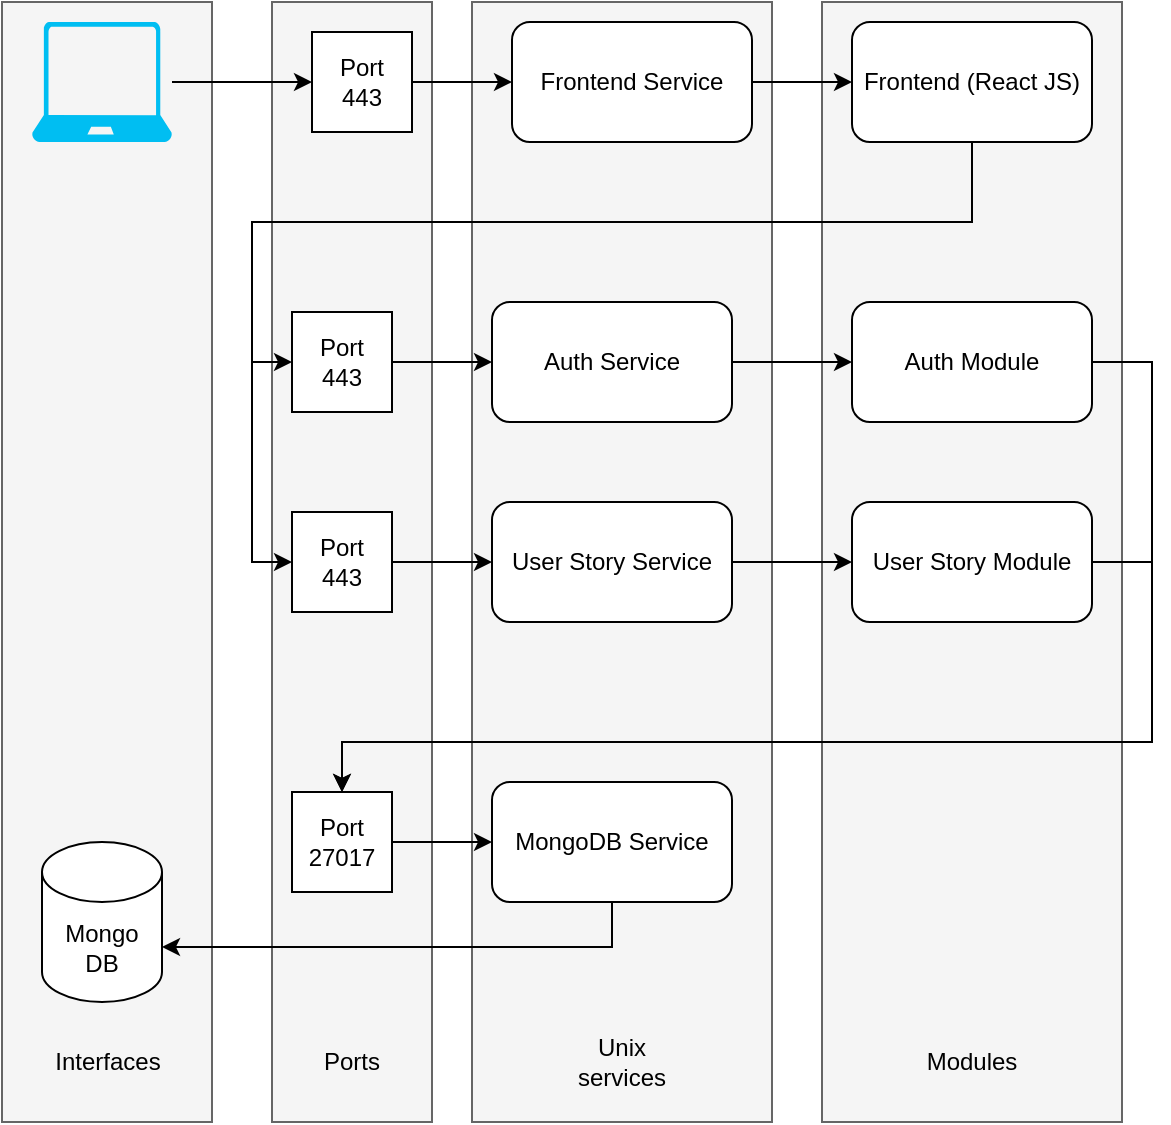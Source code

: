 <mxfile version="14.1.2" type="github">
  <diagram id="EiqgYEOhIya_BiVsHBlg" name="Overview">
    <mxGraphModel dx="786" dy="546" grid="1" gridSize="10" guides="1" tooltips="1" connect="1" arrows="1" fold="1" page="1" pageScale="1" pageWidth="827" pageHeight="1169" math="0" shadow="0">
      <root>
        <mxCell id="0" />
        <mxCell id="1" parent="0" />
        <mxCell id="zWLy0ozYRizWm4K6HuX--1" value="" style="rounded=0;whiteSpace=wrap;html=1;fillColor=#f5f5f5;strokeColor=#666666;fontColor=#333333;" vertex="1" parent="1">
          <mxGeometry x="25" y="40" width="105" height="560" as="geometry" />
        </mxCell>
        <mxCell id="zWLy0ozYRizWm4K6HuX--2" value="" style="rounded=0;whiteSpace=wrap;html=1;fillColor=#f5f5f5;strokeColor=#666666;fontColor=#333333;" vertex="1" parent="1">
          <mxGeometry x="435" y="40" width="150" height="560" as="geometry" />
        </mxCell>
        <mxCell id="zWLy0ozYRizWm4K6HuX--3" value="" style="rounded=0;whiteSpace=wrap;html=1;fillColor=#f5f5f5;strokeColor=#666666;fontColor=#333333;" vertex="1" parent="1">
          <mxGeometry x="260" y="40" width="150" height="560" as="geometry" />
        </mxCell>
        <mxCell id="zWLy0ozYRizWm4K6HuX--4" value="" style="rounded=0;whiteSpace=wrap;html=1;fillColor=#f5f5f5;strokeColor=#666666;fontColor=#333333;" vertex="1" parent="1">
          <mxGeometry x="160" y="40" width="80" height="560" as="geometry" />
        </mxCell>
        <mxCell id="zWLy0ozYRizWm4K6HuX--5" style="edgeStyle=orthogonalEdgeStyle;rounded=0;orthogonalLoop=1;jettySize=auto;html=1;entryX=0;entryY=0.5;entryDx=0;entryDy=0;exitX=0.5;exitY=1;exitDx=0;exitDy=0;" edge="1" parent="1" source="zWLy0ozYRizWm4K6HuX--6" target="zWLy0ozYRizWm4K6HuX--18">
          <mxGeometry relative="1" as="geometry">
            <mxPoint x="510" y="150" as="sourcePoint" />
            <Array as="points">
              <mxPoint x="510" y="150" />
              <mxPoint x="150" y="150" />
              <mxPoint x="150" y="220" />
            </Array>
          </mxGeometry>
        </mxCell>
        <mxCell id="zWLy0ozYRizWm4K6HuX--33" style="edgeStyle=orthogonalEdgeStyle;rounded=0;orthogonalLoop=1;jettySize=auto;html=1;exitX=0.5;exitY=1;exitDx=0;exitDy=0;entryX=0;entryY=0.5;entryDx=0;entryDy=0;" edge="1" parent="1" source="zWLy0ozYRizWm4K6HuX--6" target="zWLy0ozYRizWm4K6HuX--32">
          <mxGeometry relative="1" as="geometry">
            <Array as="points">
              <mxPoint x="510" y="150" />
              <mxPoint x="150" y="150" />
              <mxPoint x="150" y="320" />
            </Array>
          </mxGeometry>
        </mxCell>
        <mxCell id="zWLy0ozYRizWm4K6HuX--6" value="Frontend (React JS)" style="rounded=1;whiteSpace=wrap;html=1;" vertex="1" parent="1">
          <mxGeometry x="450" y="50" width="120" height="60" as="geometry" />
        </mxCell>
        <mxCell id="zWLy0ozYRizWm4K6HuX--7" style="edgeStyle=orthogonalEdgeStyle;rounded=0;orthogonalLoop=1;jettySize=auto;html=1;exitX=1;exitY=0.5;exitDx=0;exitDy=0;" edge="1" parent="1" source="zWLy0ozYRizWm4K6HuX--8" target="zWLy0ozYRizWm4K6HuX--20">
          <mxGeometry relative="1" as="geometry">
            <Array as="points">
              <mxPoint x="600" y="220" />
              <mxPoint x="600" y="410" />
              <mxPoint x="195" y="410" />
            </Array>
          </mxGeometry>
        </mxCell>
        <mxCell id="zWLy0ozYRizWm4K6HuX--8" value="Auth Module" style="rounded=1;whiteSpace=wrap;html=1;" vertex="1" parent="1">
          <mxGeometry x="450" y="190" width="120" height="60" as="geometry" />
        </mxCell>
        <mxCell id="zWLy0ozYRizWm4K6HuX--9" style="edgeStyle=orthogonalEdgeStyle;rounded=0;orthogonalLoop=1;jettySize=auto;html=1;entryX=0;entryY=0.5;entryDx=0;entryDy=0;" edge="1" parent="1" source="zWLy0ozYRizWm4K6HuX--10" target="zWLy0ozYRizWm4K6HuX--12">
          <mxGeometry relative="1" as="geometry" />
        </mxCell>
        <mxCell id="zWLy0ozYRizWm4K6HuX--10" value="" style="verticalLabelPosition=bottom;html=1;verticalAlign=top;align=center;strokeColor=none;fillColor=#00BEF2;shape=mxgraph.azure.laptop;pointerEvents=1;" vertex="1" parent="1">
          <mxGeometry x="40" y="50" width="70" height="60" as="geometry" />
        </mxCell>
        <mxCell id="zWLy0ozYRizWm4K6HuX--11" style="edgeStyle=orthogonalEdgeStyle;rounded=0;orthogonalLoop=1;jettySize=auto;html=1;exitX=1;exitY=0.5;exitDx=0;exitDy=0;entryX=0;entryY=0.5;entryDx=0;entryDy=0;" edge="1" parent="1" source="zWLy0ozYRizWm4K6HuX--12" target="zWLy0ozYRizWm4K6HuX--14">
          <mxGeometry relative="1" as="geometry" />
        </mxCell>
        <mxCell id="zWLy0ozYRizWm4K6HuX--12" value="Port&lt;br&gt;443" style="whiteSpace=wrap;html=1;aspect=fixed;" vertex="1" parent="1">
          <mxGeometry x="180" y="55" width="50" height="50" as="geometry" />
        </mxCell>
        <mxCell id="zWLy0ozYRizWm4K6HuX--13" style="edgeStyle=orthogonalEdgeStyle;rounded=0;orthogonalLoop=1;jettySize=auto;html=1;" edge="1" parent="1" source="zWLy0ozYRizWm4K6HuX--14" target="zWLy0ozYRizWm4K6HuX--6">
          <mxGeometry relative="1" as="geometry">
            <Array as="points">
              <mxPoint x="430" y="80" />
              <mxPoint x="430" y="80" />
            </Array>
          </mxGeometry>
        </mxCell>
        <mxCell id="zWLy0ozYRizWm4K6HuX--14" value="Frontend Service" style="rounded=1;whiteSpace=wrap;html=1;" vertex="1" parent="1">
          <mxGeometry x="280" y="50" width="120" height="60" as="geometry" />
        </mxCell>
        <mxCell id="zWLy0ozYRizWm4K6HuX--15" style="edgeStyle=orthogonalEdgeStyle;rounded=0;orthogonalLoop=1;jettySize=auto;html=1;exitX=1;exitY=0.5;exitDx=0;exitDy=0;entryX=0;entryY=0.5;entryDx=0;entryDy=0;" edge="1" parent="1" source="zWLy0ozYRizWm4K6HuX--16" target="zWLy0ozYRizWm4K6HuX--8">
          <mxGeometry relative="1" as="geometry" />
        </mxCell>
        <mxCell id="zWLy0ozYRizWm4K6HuX--16" value="Auth Service" style="rounded=1;whiteSpace=wrap;html=1;" vertex="1" parent="1">
          <mxGeometry x="270" y="190" width="120" height="60" as="geometry" />
        </mxCell>
        <mxCell id="zWLy0ozYRizWm4K6HuX--17" style="edgeStyle=orthogonalEdgeStyle;rounded=0;orthogonalLoop=1;jettySize=auto;html=1;entryX=0;entryY=0.5;entryDx=0;entryDy=0;" edge="1" parent="1" source="zWLy0ozYRizWm4K6HuX--18" target="zWLy0ozYRizWm4K6HuX--16">
          <mxGeometry relative="1" as="geometry" />
        </mxCell>
        <mxCell id="zWLy0ozYRizWm4K6HuX--18" value="Port&lt;br&gt;443" style="whiteSpace=wrap;html=1;aspect=fixed;" vertex="1" parent="1">
          <mxGeometry x="170" y="195" width="50" height="50" as="geometry" />
        </mxCell>
        <mxCell id="zWLy0ozYRizWm4K6HuX--19" style="edgeStyle=orthogonalEdgeStyle;rounded=0;orthogonalLoop=1;jettySize=auto;html=1;exitX=1;exitY=0.5;exitDx=0;exitDy=0;entryX=0;entryY=0.5;entryDx=0;entryDy=0;" edge="1" parent="1" source="zWLy0ozYRizWm4K6HuX--20" target="zWLy0ozYRizWm4K6HuX--22">
          <mxGeometry relative="1" as="geometry" />
        </mxCell>
        <mxCell id="zWLy0ozYRizWm4K6HuX--20" value="Port&lt;br&gt;27017" style="whiteSpace=wrap;html=1;aspect=fixed;" vertex="1" parent="1">
          <mxGeometry x="170" y="435" width="50" height="50" as="geometry" />
        </mxCell>
        <mxCell id="zWLy0ozYRizWm4K6HuX--21" style="edgeStyle=orthogonalEdgeStyle;rounded=0;orthogonalLoop=1;jettySize=auto;html=1;entryX=1;entryY=0;entryDx=0;entryDy=52.5;entryPerimeter=0;" edge="1" parent="1" source="zWLy0ozYRizWm4K6HuX--22" target="zWLy0ozYRizWm4K6HuX--23">
          <mxGeometry relative="1" as="geometry">
            <Array as="points">
              <mxPoint x="330" y="513" />
            </Array>
          </mxGeometry>
        </mxCell>
        <mxCell id="zWLy0ozYRizWm4K6HuX--22" value="MongoDB Service" style="rounded=1;whiteSpace=wrap;html=1;" vertex="1" parent="1">
          <mxGeometry x="270" y="430" width="120" height="60" as="geometry" />
        </mxCell>
        <mxCell id="zWLy0ozYRizWm4K6HuX--23" value="Mongo&lt;br&gt;DB" style="shape=cylinder3;whiteSpace=wrap;html=1;boundedLbl=1;backgroundOutline=1;size=15;" vertex="1" parent="1">
          <mxGeometry x="45" y="460" width="60" height="80" as="geometry" />
        </mxCell>
        <mxCell id="zWLy0ozYRizWm4K6HuX--24" value="Ports" style="text;html=1;strokeColor=none;fillColor=none;align=center;verticalAlign=middle;whiteSpace=wrap;rounded=0;" vertex="1" parent="1">
          <mxGeometry x="180" y="560" width="40" height="20" as="geometry" />
        </mxCell>
        <mxCell id="zWLy0ozYRizWm4K6HuX--25" value="Unix services" style="text;html=1;strokeColor=none;fillColor=none;align=center;verticalAlign=middle;whiteSpace=wrap;rounded=0;" vertex="1" parent="1">
          <mxGeometry x="315" y="560" width="40" height="20" as="geometry" />
        </mxCell>
        <mxCell id="zWLy0ozYRizWm4K6HuX--26" value="Modules" style="text;html=1;strokeColor=none;fillColor=none;align=center;verticalAlign=middle;whiteSpace=wrap;rounded=0;" vertex="1" parent="1">
          <mxGeometry x="490" y="560" width="40" height="20" as="geometry" />
        </mxCell>
        <mxCell id="zWLy0ozYRizWm4K6HuX--27" value="Interfaces" style="text;html=1;strokeColor=none;fillColor=none;align=center;verticalAlign=middle;whiteSpace=wrap;rounded=0;" vertex="1" parent="1">
          <mxGeometry x="57.5" y="560" width="40" height="20" as="geometry" />
        </mxCell>
        <mxCell id="zWLy0ozYRizWm4K6HuX--34" style="edgeStyle=orthogonalEdgeStyle;rounded=0;orthogonalLoop=1;jettySize=auto;html=1;exitX=1;exitY=0.5;exitDx=0;exitDy=0;entryX=0.5;entryY=0;entryDx=0;entryDy=0;" edge="1" parent="1" source="zWLy0ozYRizWm4K6HuX--28" target="zWLy0ozYRizWm4K6HuX--20">
          <mxGeometry relative="1" as="geometry">
            <Array as="points">
              <mxPoint x="600" y="320" />
              <mxPoint x="600" y="410" />
              <mxPoint x="195" y="410" />
            </Array>
          </mxGeometry>
        </mxCell>
        <mxCell id="zWLy0ozYRizWm4K6HuX--28" value="User Story Module" style="rounded=1;whiteSpace=wrap;html=1;" vertex="1" parent="1">
          <mxGeometry x="450" y="290" width="120" height="60" as="geometry" />
        </mxCell>
        <mxCell id="zWLy0ozYRizWm4K6HuX--29" style="edgeStyle=orthogonalEdgeStyle;rounded=0;orthogonalLoop=1;jettySize=auto;html=1;exitX=1;exitY=0.5;exitDx=0;exitDy=0;entryX=0;entryY=0.5;entryDx=0;entryDy=0;" edge="1" parent="1" source="zWLy0ozYRizWm4K6HuX--30" target="zWLy0ozYRizWm4K6HuX--28">
          <mxGeometry relative="1" as="geometry" />
        </mxCell>
        <mxCell id="zWLy0ozYRizWm4K6HuX--30" value="User Story Service" style="rounded=1;whiteSpace=wrap;html=1;" vertex="1" parent="1">
          <mxGeometry x="270" y="290" width="120" height="60" as="geometry" />
        </mxCell>
        <mxCell id="zWLy0ozYRizWm4K6HuX--31" style="edgeStyle=orthogonalEdgeStyle;rounded=0;orthogonalLoop=1;jettySize=auto;html=1;entryX=0;entryY=0.5;entryDx=0;entryDy=0;" edge="1" parent="1" source="zWLy0ozYRizWm4K6HuX--32" target="zWLy0ozYRizWm4K6HuX--30">
          <mxGeometry relative="1" as="geometry" />
        </mxCell>
        <mxCell id="zWLy0ozYRizWm4K6HuX--32" value="Port&lt;br&gt;443" style="whiteSpace=wrap;html=1;aspect=fixed;" vertex="1" parent="1">
          <mxGeometry x="170" y="295" width="50" height="50" as="geometry" />
        </mxCell>
      </root>
    </mxGraphModel>
  </diagram>
</mxfile>
